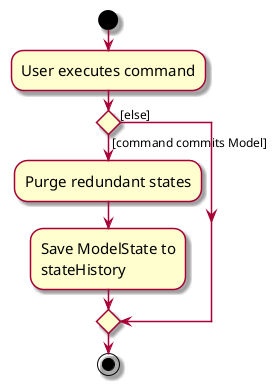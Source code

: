 @startuml
skin rose
skinparam ActivityFontSize 15
skinparam ArrowFontSize 12
start
:User executes command;

'Since the beta syntax does not support placing the condition outside the
'diamond we place it as the true branch instead.

if () then ([command commits Model])
    :Purge redundant states;
    :Save ModelState to
    stateHistory;
else ([else])
endif
stop
@enduml
